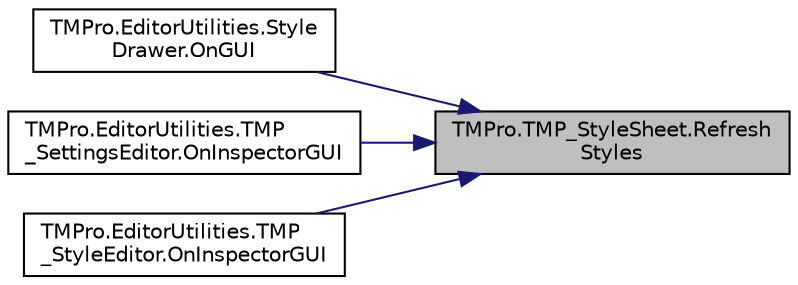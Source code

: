 digraph "TMPro.TMP_StyleSheet.RefreshStyles"
{
 // LATEX_PDF_SIZE
  edge [fontname="Helvetica",fontsize="10",labelfontname="Helvetica",labelfontsize="10"];
  node [fontname="Helvetica",fontsize="10",shape=record];
  rankdir="RL";
  Node1 [label="TMPro.TMP_StyleSheet.Refresh\lStyles",height=0.2,width=0.4,color="black", fillcolor="grey75", style="filled", fontcolor="black",tooltip="Function to refresh the Style Dictionary."];
  Node1 -> Node2 [dir="back",color="midnightblue",fontsize="10",style="solid",fontname="Helvetica"];
  Node2 [label="TMPro.EditorUtilities.Style\lDrawer.OnGUI",height=0.2,width=0.4,color="black", fillcolor="white", style="filled",URL="$class_t_m_pro_1_1_editor_utilities_1_1_style_drawer.html#abcf27ef490de61d446ea0a1b35f3da98",tooltip=" "];
  Node1 -> Node3 [dir="back",color="midnightblue",fontsize="10",style="solid",fontname="Helvetica"];
  Node3 [label="TMPro.EditorUtilities.TMP\l_SettingsEditor.OnInspectorGUI",height=0.2,width=0.4,color="black", fillcolor="white", style="filled",URL="$class_t_m_pro_1_1_editor_utilities_1_1_t_m_p___settings_editor.html#a11891e45e7299c16ee2cf20b420d09b1",tooltip=" "];
  Node1 -> Node4 [dir="back",color="midnightblue",fontsize="10",style="solid",fontname="Helvetica"];
  Node4 [label="TMPro.EditorUtilities.TMP\l_StyleEditor.OnInspectorGUI",height=0.2,width=0.4,color="black", fillcolor="white", style="filled",URL="$class_t_m_pro_1_1_editor_utilities_1_1_t_m_p___style_editor.html#a05b7055cadf651b230a2bdec1411cebf",tooltip=" "];
}
